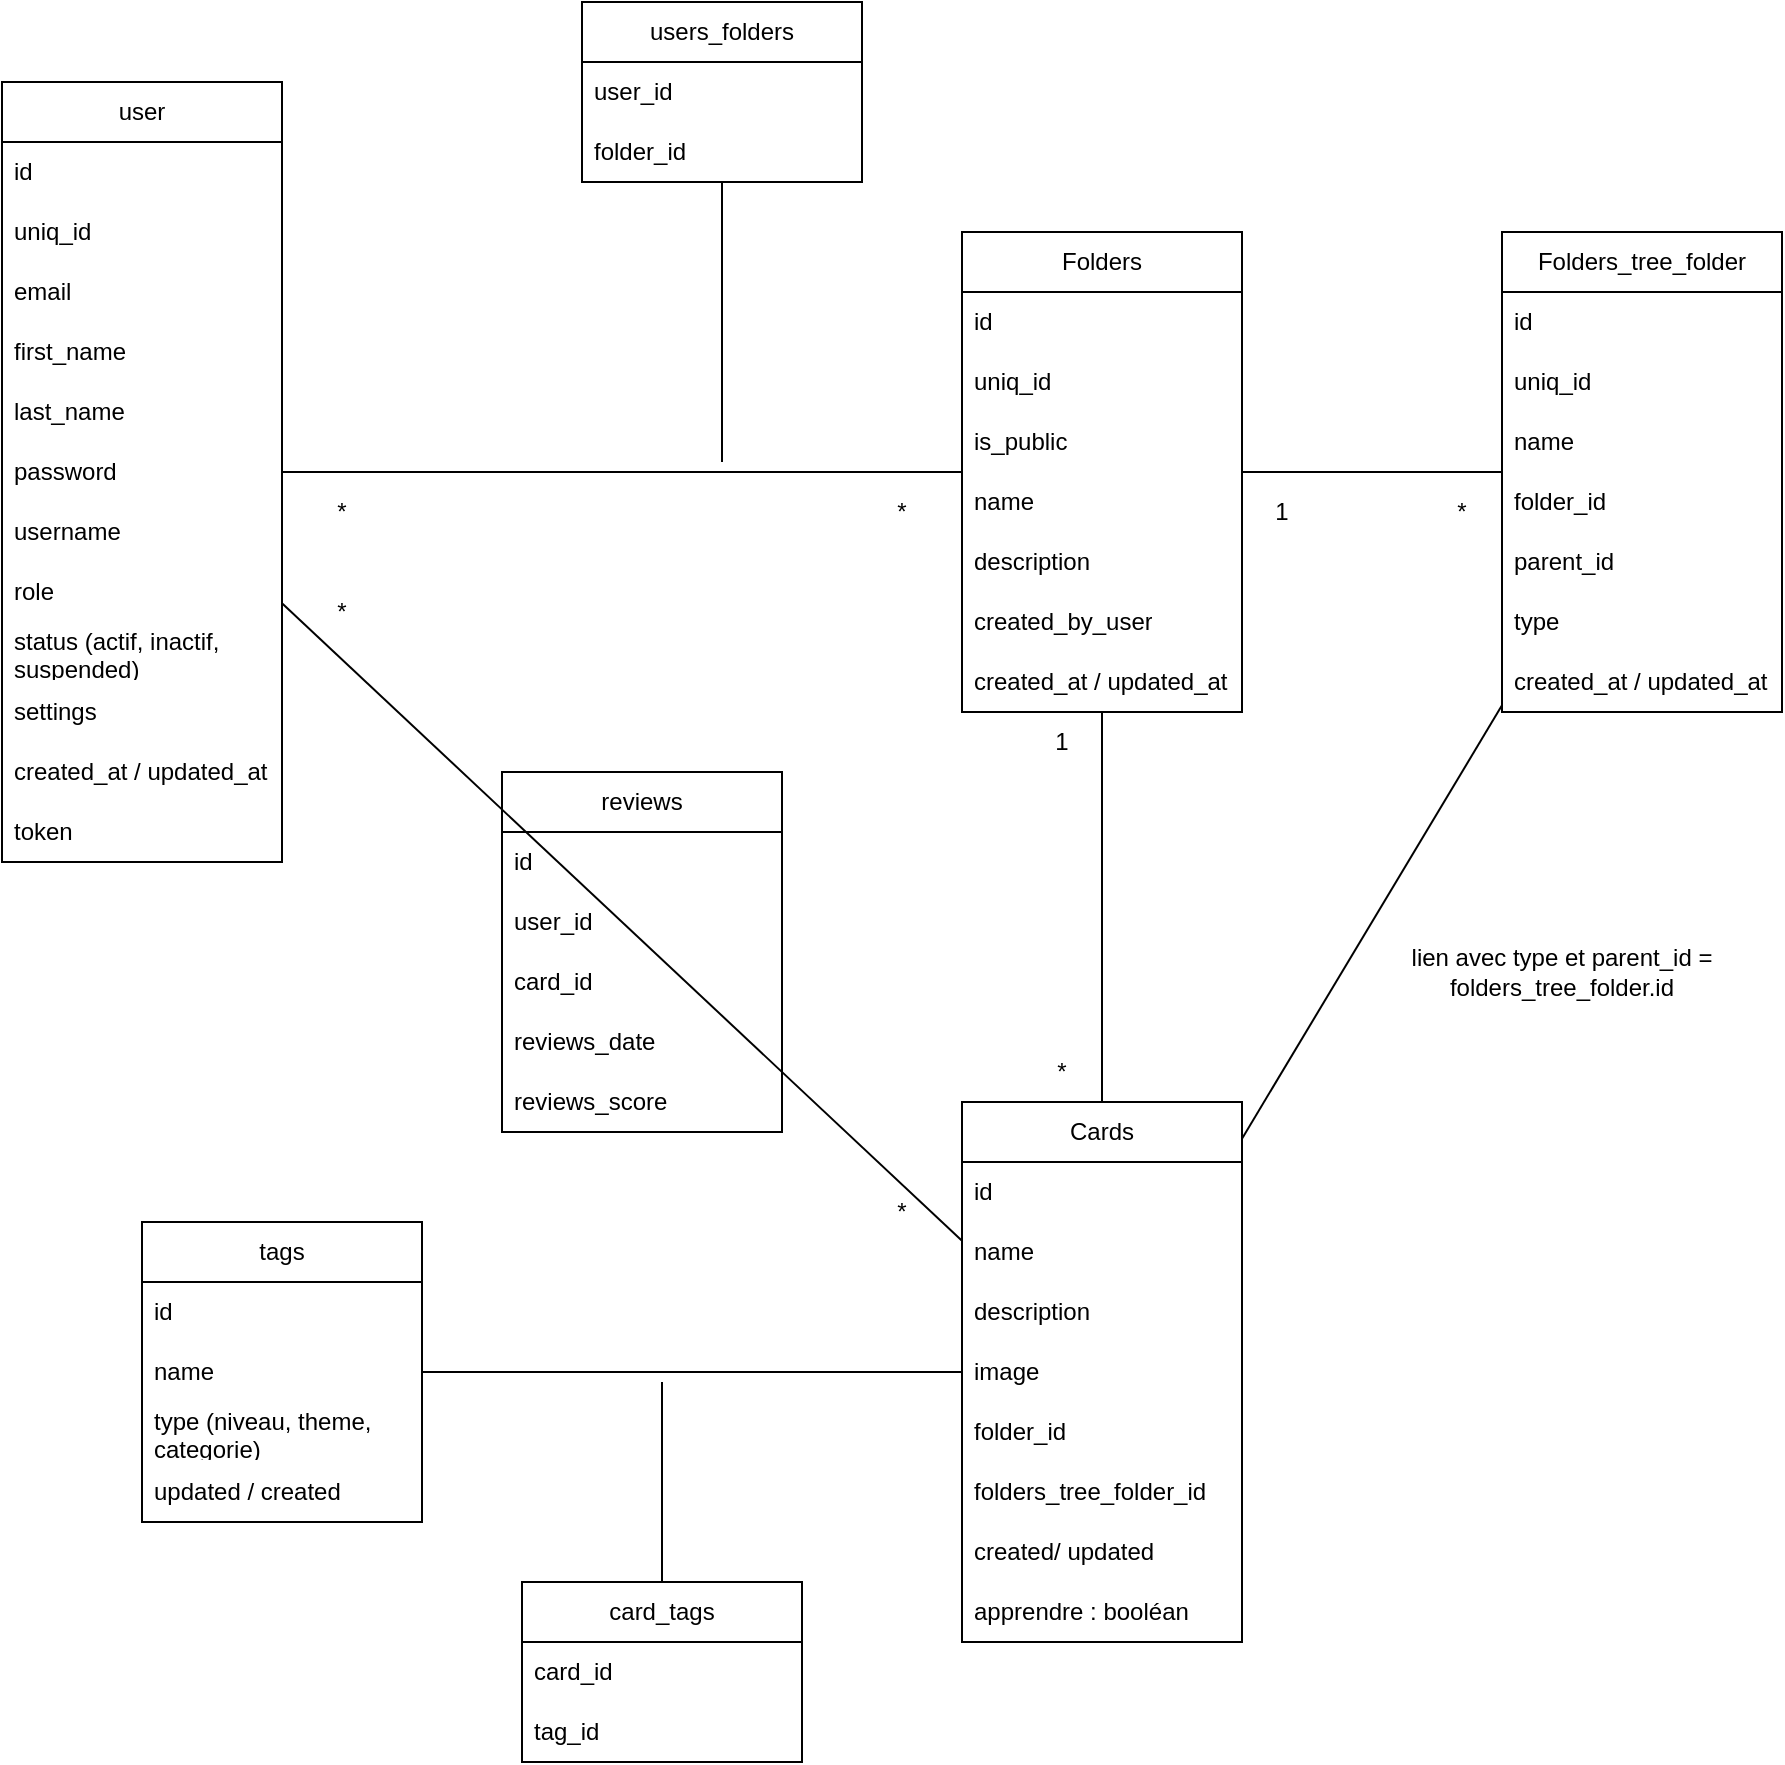 <mxfile version="24.4.9" type="github">
  <diagram name="Page-1" id="O5cp-iWvGMD85_8pqfXW">
    <mxGraphModel dx="1247" dy="1771" grid="1" gridSize="10" guides="1" tooltips="1" connect="1" arrows="1" fold="1" page="1" pageScale="1" pageWidth="850" pageHeight="1100" math="0" shadow="0">
      <root>
        <mxCell id="0" />
        <mxCell id="1" parent="0" />
        <mxCell id="MQX2fgqR-gd69yyjQIBZ-1" value="Cards" style="swimlane;fontStyle=0;childLayout=stackLayout;horizontal=1;startSize=30;horizontalStack=0;resizeParent=1;resizeParentMax=0;resizeLast=0;collapsible=1;marginBottom=0;whiteSpace=wrap;html=1;" parent="1" vertex="1">
          <mxGeometry x="720" y="420" width="140" height="270" as="geometry" />
        </mxCell>
        <mxCell id="MQX2fgqR-gd69yyjQIBZ-2" value="id" style="text;strokeColor=none;fillColor=none;align=left;verticalAlign=middle;spacingLeft=4;spacingRight=4;overflow=hidden;points=[[0,0.5],[1,0.5]];portConstraint=eastwest;rotatable=0;whiteSpace=wrap;html=1;" parent="MQX2fgqR-gd69yyjQIBZ-1" vertex="1">
          <mxGeometry y="30" width="140" height="30" as="geometry" />
        </mxCell>
        <mxCell id="MQX2fgqR-gd69yyjQIBZ-3" value="name" style="text;strokeColor=none;fillColor=none;align=left;verticalAlign=middle;spacingLeft=4;spacingRight=4;overflow=hidden;points=[[0,0.5],[1,0.5]];portConstraint=eastwest;rotatable=0;whiteSpace=wrap;html=1;" parent="MQX2fgqR-gd69yyjQIBZ-1" vertex="1">
          <mxGeometry y="60" width="140" height="30" as="geometry" />
        </mxCell>
        <mxCell id="MQX2fgqR-gd69yyjQIBZ-9" value="description" style="text;strokeColor=none;fillColor=none;align=left;verticalAlign=middle;spacingLeft=4;spacingRight=4;overflow=hidden;points=[[0,0.5],[1,0.5]];portConstraint=eastwest;rotatable=0;whiteSpace=wrap;html=1;" parent="MQX2fgqR-gd69yyjQIBZ-1" vertex="1">
          <mxGeometry y="90" width="140" height="30" as="geometry" />
        </mxCell>
        <mxCell id="MQX2fgqR-gd69yyjQIBZ-4" value="image" style="text;strokeColor=none;fillColor=none;align=left;verticalAlign=middle;spacingLeft=4;spacingRight=4;overflow=hidden;points=[[0,0.5],[1,0.5]];portConstraint=eastwest;rotatable=0;whiteSpace=wrap;html=1;" parent="MQX2fgqR-gd69yyjQIBZ-1" vertex="1">
          <mxGeometry y="120" width="140" height="30" as="geometry" />
        </mxCell>
        <mxCell id="vNxwJtx3IvfSbrrLiOxY-9" value="folder_id" style="text;strokeColor=none;fillColor=none;align=left;verticalAlign=middle;spacingLeft=4;spacingRight=4;overflow=hidden;points=[[0,0.5],[1,0.5]];portConstraint=eastwest;rotatable=0;whiteSpace=wrap;html=1;" parent="MQX2fgqR-gd69yyjQIBZ-1" vertex="1">
          <mxGeometry y="150" width="140" height="30" as="geometry" />
        </mxCell>
        <mxCell id="1uJLdiyHnS61rjW3pK6A-84" value="folders_tree_folder_id" style="text;strokeColor=none;fillColor=none;align=left;verticalAlign=middle;spacingLeft=4;spacingRight=4;overflow=hidden;points=[[0,0.5],[1,0.5]];portConstraint=eastwest;rotatable=0;whiteSpace=wrap;html=1;" vertex="1" parent="MQX2fgqR-gd69yyjQIBZ-1">
          <mxGeometry y="180" width="140" height="30" as="geometry" />
        </mxCell>
        <mxCell id="vNxwJtx3IvfSbrrLiOxY-1" value="created/ updated" style="text;strokeColor=none;fillColor=none;align=left;verticalAlign=middle;spacingLeft=4;spacingRight=4;overflow=hidden;points=[[0,0.5],[1,0.5]];portConstraint=eastwest;rotatable=0;whiteSpace=wrap;html=1;" parent="MQX2fgqR-gd69yyjQIBZ-1" vertex="1">
          <mxGeometry y="210" width="140" height="30" as="geometry" />
        </mxCell>
        <mxCell id="MQX2fgqR-gd69yyjQIBZ-10" value="apprendre : booléan" style="text;strokeColor=none;fillColor=none;align=left;verticalAlign=middle;spacingLeft=4;spacingRight=4;overflow=hidden;points=[[0,0.5],[1,0.5]];portConstraint=eastwest;rotatable=0;whiteSpace=wrap;html=1;" parent="MQX2fgqR-gd69yyjQIBZ-1" vertex="1">
          <mxGeometry y="240" width="140" height="30" as="geometry" />
        </mxCell>
        <mxCell id="MQX2fgqR-gd69yyjQIBZ-5" value="Folders" style="swimlane;fontStyle=0;childLayout=stackLayout;horizontal=1;startSize=30;horizontalStack=0;resizeParent=1;resizeParentMax=0;resizeLast=0;collapsible=1;marginBottom=0;whiteSpace=wrap;html=1;" parent="1" vertex="1">
          <mxGeometry x="720" y="-15" width="140" height="240" as="geometry" />
        </mxCell>
        <mxCell id="MQX2fgqR-gd69yyjQIBZ-6" value="id" style="text;strokeColor=none;fillColor=none;align=left;verticalAlign=middle;spacingLeft=4;spacingRight=4;overflow=hidden;points=[[0,0.5],[1,0.5]];portConstraint=eastwest;rotatable=0;whiteSpace=wrap;html=1;" parent="MQX2fgqR-gd69yyjQIBZ-5" vertex="1">
          <mxGeometry y="30" width="140" height="30" as="geometry" />
        </mxCell>
        <mxCell id="MQX2fgqR-gd69yyjQIBZ-7" value="uniq_id" style="text;strokeColor=none;fillColor=none;align=left;verticalAlign=middle;spacingLeft=4;spacingRight=4;overflow=hidden;points=[[0,0.5],[1,0.5]];portConstraint=eastwest;rotatable=0;whiteSpace=wrap;html=1;" parent="MQX2fgqR-gd69yyjQIBZ-5" vertex="1">
          <mxGeometry y="60" width="140" height="30" as="geometry" />
        </mxCell>
        <mxCell id="1uJLdiyHnS61rjW3pK6A-52" value="is_public" style="text;strokeColor=none;fillColor=none;align=left;verticalAlign=middle;spacingLeft=4;spacingRight=4;overflow=hidden;points=[[0,0.5],[1,0.5]];portConstraint=eastwest;rotatable=0;whiteSpace=wrap;html=1;" vertex="1" parent="MQX2fgqR-gd69yyjQIBZ-5">
          <mxGeometry y="90" width="140" height="30" as="geometry" />
        </mxCell>
        <mxCell id="1uJLdiyHnS61rjW3pK6A-13" value="name" style="text;strokeColor=none;fillColor=none;align=left;verticalAlign=middle;spacingLeft=4;spacingRight=4;overflow=hidden;points=[[0,0.5],[1,0.5]];portConstraint=eastwest;rotatable=0;whiteSpace=wrap;html=1;" vertex="1" parent="MQX2fgqR-gd69yyjQIBZ-5">
          <mxGeometry y="120" width="140" height="30" as="geometry" />
        </mxCell>
        <mxCell id="1uJLdiyHnS61rjW3pK6A-20" value="description" style="text;strokeColor=none;fillColor=none;align=left;verticalAlign=middle;spacingLeft=4;spacingRight=4;overflow=hidden;points=[[0,0.5],[1,0.5]];portConstraint=eastwest;rotatable=0;whiteSpace=wrap;html=1;" vertex="1" parent="MQX2fgqR-gd69yyjQIBZ-5">
          <mxGeometry y="150" width="140" height="30" as="geometry" />
        </mxCell>
        <mxCell id="1uJLdiyHnS61rjW3pK6A-11" value="created_by_user" style="text;strokeColor=none;fillColor=none;align=left;verticalAlign=middle;spacingLeft=4;spacingRight=4;overflow=hidden;points=[[0,0.5],[1,0.5]];portConstraint=eastwest;rotatable=0;whiteSpace=wrap;html=1;" vertex="1" parent="MQX2fgqR-gd69yyjQIBZ-5">
          <mxGeometry y="180" width="140" height="30" as="geometry" />
        </mxCell>
        <mxCell id="1uJLdiyHnS61rjW3pK6A-17" value="created_at / updated_at" style="text;strokeColor=none;fillColor=none;align=left;verticalAlign=middle;spacingLeft=4;spacingRight=4;overflow=hidden;points=[[0,0.5],[1,0.5]];portConstraint=eastwest;rotatable=0;whiteSpace=wrap;html=1;" vertex="1" parent="MQX2fgqR-gd69yyjQIBZ-5">
          <mxGeometry y="210" width="140" height="30" as="geometry" />
        </mxCell>
        <mxCell id="MQX2fgqR-gd69yyjQIBZ-11" value="" style="endArrow=none;html=1;rounded=0;" parent="1" source="MQX2fgqR-gd69yyjQIBZ-1" target="MQX2fgqR-gd69yyjQIBZ-5" edge="1">
          <mxGeometry width="50" height="50" relative="1" as="geometry">
            <mxPoint x="670" y="320" as="sourcePoint" />
            <mxPoint x="720" y="270" as="targetPoint" />
          </mxGeometry>
        </mxCell>
        <mxCell id="MQX2fgqR-gd69yyjQIBZ-15" value="user" style="swimlane;fontStyle=0;childLayout=stackLayout;horizontal=1;startSize=30;horizontalStack=0;resizeParent=1;resizeParentMax=0;resizeLast=0;collapsible=1;marginBottom=0;whiteSpace=wrap;html=1;" parent="1" vertex="1">
          <mxGeometry x="240" y="-90" width="140" height="390" as="geometry" />
        </mxCell>
        <mxCell id="1uJLdiyHnS61rjW3pK6A-9" value="id" style="text;strokeColor=none;fillColor=none;align=left;verticalAlign=middle;spacingLeft=4;spacingRight=4;overflow=hidden;points=[[0,0.5],[1,0.5]];portConstraint=eastwest;rotatable=0;whiteSpace=wrap;html=1;" vertex="1" parent="MQX2fgqR-gd69yyjQIBZ-15">
          <mxGeometry y="30" width="140" height="30" as="geometry" />
        </mxCell>
        <mxCell id="1uJLdiyHnS61rjW3pK6A-10" value="uniq_id" style="text;strokeColor=none;fillColor=none;align=left;verticalAlign=middle;spacingLeft=4;spacingRight=4;overflow=hidden;points=[[0,0.5],[1,0.5]];portConstraint=eastwest;rotatable=0;whiteSpace=wrap;html=1;" vertex="1" parent="MQX2fgqR-gd69yyjQIBZ-15">
          <mxGeometry y="60" width="140" height="30" as="geometry" />
        </mxCell>
        <mxCell id="MQX2fgqR-gd69yyjQIBZ-16" value="email" style="text;strokeColor=none;fillColor=none;align=left;verticalAlign=middle;spacingLeft=4;spacingRight=4;overflow=hidden;points=[[0,0.5],[1,0.5]];portConstraint=eastwest;rotatable=0;whiteSpace=wrap;html=1;" parent="MQX2fgqR-gd69yyjQIBZ-15" vertex="1">
          <mxGeometry y="90" width="140" height="30" as="geometry" />
        </mxCell>
        <mxCell id="1uJLdiyHnS61rjW3pK6A-18" value="first_name" style="text;strokeColor=none;fillColor=none;align=left;verticalAlign=middle;spacingLeft=4;spacingRight=4;overflow=hidden;points=[[0,0.5],[1,0.5]];portConstraint=eastwest;rotatable=0;whiteSpace=wrap;html=1;" vertex="1" parent="MQX2fgqR-gd69yyjQIBZ-15">
          <mxGeometry y="120" width="140" height="30" as="geometry" />
        </mxCell>
        <mxCell id="1uJLdiyHnS61rjW3pK6A-19" value="last_name" style="text;strokeColor=none;fillColor=none;align=left;verticalAlign=middle;spacingLeft=4;spacingRight=4;overflow=hidden;points=[[0,0.5],[1,0.5]];portConstraint=eastwest;rotatable=0;whiteSpace=wrap;html=1;" vertex="1" parent="MQX2fgqR-gd69yyjQIBZ-15">
          <mxGeometry y="150" width="140" height="30" as="geometry" />
        </mxCell>
        <mxCell id="MQX2fgqR-gd69yyjQIBZ-17" value="password" style="text;strokeColor=none;fillColor=none;align=left;verticalAlign=middle;spacingLeft=4;spacingRight=4;overflow=hidden;points=[[0,0.5],[1,0.5]];portConstraint=eastwest;rotatable=0;whiteSpace=wrap;html=1;" parent="MQX2fgqR-gd69yyjQIBZ-15" vertex="1">
          <mxGeometry y="180" width="140" height="30" as="geometry" />
        </mxCell>
        <mxCell id="MQX2fgqR-gd69yyjQIBZ-18" value="username" style="text;strokeColor=none;fillColor=none;align=left;verticalAlign=middle;spacingLeft=4;spacingRight=4;overflow=hidden;points=[[0,0.5],[1,0.5]];portConstraint=eastwest;rotatable=0;whiteSpace=wrap;html=1;" parent="MQX2fgqR-gd69yyjQIBZ-15" vertex="1">
          <mxGeometry y="210" width="140" height="30" as="geometry" />
        </mxCell>
        <mxCell id="MQX2fgqR-gd69yyjQIBZ-20" value="role" style="text;strokeColor=none;fillColor=none;align=left;verticalAlign=middle;spacingLeft=4;spacingRight=4;overflow=hidden;points=[[0,0.5],[1,0.5]];portConstraint=eastwest;rotatable=0;whiteSpace=wrap;html=1;" parent="MQX2fgqR-gd69yyjQIBZ-15" vertex="1">
          <mxGeometry y="240" width="140" height="30" as="geometry" />
        </mxCell>
        <mxCell id="1uJLdiyHnS61rjW3pK6A-12" value="status (actif, inactif, suspended)" style="text;strokeColor=none;fillColor=none;align=left;verticalAlign=middle;spacingLeft=4;spacingRight=4;overflow=hidden;points=[[0,0.5],[1,0.5]];portConstraint=eastwest;rotatable=0;whiteSpace=wrap;html=1;" vertex="1" parent="MQX2fgqR-gd69yyjQIBZ-15">
          <mxGeometry y="270" width="140" height="30" as="geometry" />
        </mxCell>
        <mxCell id="1uJLdiyHnS61rjW3pK6A-14" value="settings" style="text;strokeColor=none;fillColor=none;align=left;verticalAlign=middle;spacingLeft=4;spacingRight=4;overflow=hidden;points=[[0,0.5],[1,0.5]];portConstraint=eastwest;rotatable=0;whiteSpace=wrap;html=1;" vertex="1" parent="MQX2fgqR-gd69yyjQIBZ-15">
          <mxGeometry y="300" width="140" height="30" as="geometry" />
        </mxCell>
        <mxCell id="1uJLdiyHnS61rjW3pK6A-15" value="created_at / updated_at" style="text;strokeColor=none;fillColor=none;align=left;verticalAlign=middle;spacingLeft=4;spacingRight=4;overflow=hidden;points=[[0,0.5],[1,0.5]];portConstraint=eastwest;rotatable=0;whiteSpace=wrap;html=1;" vertex="1" parent="MQX2fgqR-gd69yyjQIBZ-15">
          <mxGeometry y="330" width="140" height="30" as="geometry" />
        </mxCell>
        <mxCell id="1uJLdiyHnS61rjW3pK6A-16" value="token" style="text;strokeColor=none;fillColor=none;align=left;verticalAlign=middle;spacingLeft=4;spacingRight=4;overflow=hidden;points=[[0,0.5],[1,0.5]];portConstraint=eastwest;rotatable=0;whiteSpace=wrap;html=1;" vertex="1" parent="MQX2fgqR-gd69yyjQIBZ-15">
          <mxGeometry y="360" width="140" height="30" as="geometry" />
        </mxCell>
        <mxCell id="vNxwJtx3IvfSbrrLiOxY-3" value="*" style="text;html=1;strokeColor=none;fillColor=none;align=center;verticalAlign=middle;whiteSpace=wrap;rounded=0;" parent="1" vertex="1">
          <mxGeometry x="380" y="110" width="60" height="30" as="geometry" />
        </mxCell>
        <mxCell id="vNxwJtx3IvfSbrrLiOxY-6" value="" style="endArrow=none;html=1;rounded=0;" parent="1" source="MQX2fgqR-gd69yyjQIBZ-15" target="MQX2fgqR-gd69yyjQIBZ-5" edge="1">
          <mxGeometry width="50" height="50" relative="1" as="geometry">
            <mxPoint x="540" y="292" as="sourcePoint" />
            <mxPoint x="750" y="283" as="targetPoint" />
          </mxGeometry>
        </mxCell>
        <mxCell id="1uJLdiyHnS61rjW3pK6A-21" value="reviews" style="swimlane;fontStyle=0;childLayout=stackLayout;horizontal=1;startSize=30;horizontalStack=0;resizeParent=1;resizeParentMax=0;resizeLast=0;collapsible=1;marginBottom=0;whiteSpace=wrap;html=1;" vertex="1" parent="1">
          <mxGeometry x="490" y="255" width="140" height="180" as="geometry" />
        </mxCell>
        <mxCell id="1uJLdiyHnS61rjW3pK6A-26" value="id" style="text;strokeColor=none;fillColor=none;align=left;verticalAlign=middle;spacingLeft=4;spacingRight=4;overflow=hidden;points=[[0,0.5],[1,0.5]];portConstraint=eastwest;rotatable=0;whiteSpace=wrap;html=1;" vertex="1" parent="1uJLdiyHnS61rjW3pK6A-21">
          <mxGeometry y="30" width="140" height="30" as="geometry" />
        </mxCell>
        <mxCell id="1uJLdiyHnS61rjW3pK6A-22" value="user_id" style="text;strokeColor=none;fillColor=none;align=left;verticalAlign=middle;spacingLeft=4;spacingRight=4;overflow=hidden;points=[[0,0.5],[1,0.5]];portConstraint=eastwest;rotatable=0;whiteSpace=wrap;html=1;" vertex="1" parent="1uJLdiyHnS61rjW3pK6A-21">
          <mxGeometry y="60" width="140" height="30" as="geometry" />
        </mxCell>
        <mxCell id="1uJLdiyHnS61rjW3pK6A-23" value="card_id" style="text;strokeColor=none;fillColor=none;align=left;verticalAlign=middle;spacingLeft=4;spacingRight=4;overflow=hidden;points=[[0,0.5],[1,0.5]];portConstraint=eastwest;rotatable=0;whiteSpace=wrap;html=1;" vertex="1" parent="1uJLdiyHnS61rjW3pK6A-21">
          <mxGeometry y="90" width="140" height="30" as="geometry" />
        </mxCell>
        <mxCell id="1uJLdiyHnS61rjW3pK6A-24" value="reviews_date" style="text;strokeColor=none;fillColor=none;align=left;verticalAlign=middle;spacingLeft=4;spacingRight=4;overflow=hidden;points=[[0,0.5],[1,0.5]];portConstraint=eastwest;rotatable=0;whiteSpace=wrap;html=1;" vertex="1" parent="1uJLdiyHnS61rjW3pK6A-21">
          <mxGeometry y="120" width="140" height="30" as="geometry" />
        </mxCell>
        <mxCell id="1uJLdiyHnS61rjW3pK6A-25" value="reviews_score" style="text;strokeColor=none;fillColor=none;align=left;verticalAlign=middle;spacingLeft=4;spacingRight=4;overflow=hidden;points=[[0,0.5],[1,0.5]];portConstraint=eastwest;rotatable=0;whiteSpace=wrap;html=1;" vertex="1" parent="1uJLdiyHnS61rjW3pK6A-21">
          <mxGeometry y="150" width="140" height="30" as="geometry" />
        </mxCell>
        <mxCell id="1uJLdiyHnS61rjW3pK6A-30" value="tags" style="swimlane;fontStyle=0;childLayout=stackLayout;horizontal=1;startSize=30;horizontalStack=0;resizeParent=1;resizeParentMax=0;resizeLast=0;collapsible=1;marginBottom=0;whiteSpace=wrap;html=1;" vertex="1" parent="1">
          <mxGeometry x="310" y="480" width="140" height="150" as="geometry" />
        </mxCell>
        <mxCell id="1uJLdiyHnS61rjW3pK6A-31" value="id" style="text;strokeColor=none;fillColor=none;align=left;verticalAlign=middle;spacingLeft=4;spacingRight=4;overflow=hidden;points=[[0,0.5],[1,0.5]];portConstraint=eastwest;rotatable=0;whiteSpace=wrap;html=1;" vertex="1" parent="1uJLdiyHnS61rjW3pK6A-30">
          <mxGeometry y="30" width="140" height="30" as="geometry" />
        </mxCell>
        <mxCell id="1uJLdiyHnS61rjW3pK6A-32" value="name" style="text;strokeColor=none;fillColor=none;align=left;verticalAlign=middle;spacingLeft=4;spacingRight=4;overflow=hidden;points=[[0,0.5],[1,0.5]];portConstraint=eastwest;rotatable=0;whiteSpace=wrap;html=1;" vertex="1" parent="1uJLdiyHnS61rjW3pK6A-30">
          <mxGeometry y="60" width="140" height="30" as="geometry" />
        </mxCell>
        <mxCell id="1uJLdiyHnS61rjW3pK6A-40" value="type (niveau, theme, categorie)" style="text;strokeColor=none;fillColor=none;align=left;verticalAlign=middle;spacingLeft=4;spacingRight=4;overflow=hidden;points=[[0,0.5],[1,0.5]];portConstraint=eastwest;rotatable=0;whiteSpace=wrap;html=1;" vertex="1" parent="1uJLdiyHnS61rjW3pK6A-30">
          <mxGeometry y="90" width="140" height="30" as="geometry" />
        </mxCell>
        <mxCell id="1uJLdiyHnS61rjW3pK6A-35" value="updated / created" style="text;strokeColor=none;fillColor=none;align=left;verticalAlign=middle;spacingLeft=4;spacingRight=4;overflow=hidden;points=[[0,0.5],[1,0.5]];portConstraint=eastwest;rotatable=0;whiteSpace=wrap;html=1;" vertex="1" parent="1uJLdiyHnS61rjW3pK6A-30">
          <mxGeometry y="120" width="140" height="30" as="geometry" />
        </mxCell>
        <mxCell id="1uJLdiyHnS61rjW3pK6A-36" value="card_tags" style="swimlane;fontStyle=0;childLayout=stackLayout;horizontal=1;startSize=30;horizontalStack=0;resizeParent=1;resizeParentMax=0;resizeLast=0;collapsible=1;marginBottom=0;whiteSpace=wrap;html=1;" vertex="1" parent="1">
          <mxGeometry x="500" y="660" width="140" height="90" as="geometry" />
        </mxCell>
        <mxCell id="1uJLdiyHnS61rjW3pK6A-37" value="card_id" style="text;strokeColor=none;fillColor=none;align=left;verticalAlign=middle;spacingLeft=4;spacingRight=4;overflow=hidden;points=[[0,0.5],[1,0.5]];portConstraint=eastwest;rotatable=0;whiteSpace=wrap;html=1;" vertex="1" parent="1uJLdiyHnS61rjW3pK6A-36">
          <mxGeometry y="30" width="140" height="30" as="geometry" />
        </mxCell>
        <mxCell id="1uJLdiyHnS61rjW3pK6A-38" value="tag_id" style="text;strokeColor=none;fillColor=none;align=left;verticalAlign=middle;spacingLeft=4;spacingRight=4;overflow=hidden;points=[[0,0.5],[1,0.5]];portConstraint=eastwest;rotatable=0;whiteSpace=wrap;html=1;" vertex="1" parent="1uJLdiyHnS61rjW3pK6A-36">
          <mxGeometry y="60" width="140" height="30" as="geometry" />
        </mxCell>
        <mxCell id="1uJLdiyHnS61rjW3pK6A-41" value="Folders_tree_folder" style="swimlane;fontStyle=0;childLayout=stackLayout;horizontal=1;startSize=30;horizontalStack=0;resizeParent=1;resizeParentMax=0;resizeLast=0;collapsible=1;marginBottom=0;whiteSpace=wrap;html=1;" vertex="1" parent="1">
          <mxGeometry x="990" y="-15" width="140" height="240" as="geometry" />
        </mxCell>
        <mxCell id="1uJLdiyHnS61rjW3pK6A-42" value="id" style="text;strokeColor=none;fillColor=none;align=left;verticalAlign=middle;spacingLeft=4;spacingRight=4;overflow=hidden;points=[[0,0.5],[1,0.5]];portConstraint=eastwest;rotatable=0;whiteSpace=wrap;html=1;" vertex="1" parent="1uJLdiyHnS61rjW3pK6A-41">
          <mxGeometry y="30" width="140" height="30" as="geometry" />
        </mxCell>
        <mxCell id="1uJLdiyHnS61rjW3pK6A-43" value="uniq_id" style="text;strokeColor=none;fillColor=none;align=left;verticalAlign=middle;spacingLeft=4;spacingRight=4;overflow=hidden;points=[[0,0.5],[1,0.5]];portConstraint=eastwest;rotatable=0;whiteSpace=wrap;html=1;" vertex="1" parent="1uJLdiyHnS61rjW3pK6A-41">
          <mxGeometry y="60" width="140" height="30" as="geometry" />
        </mxCell>
        <mxCell id="1uJLdiyHnS61rjW3pK6A-44" value="name" style="text;strokeColor=none;fillColor=none;align=left;verticalAlign=middle;spacingLeft=4;spacingRight=4;overflow=hidden;points=[[0,0.5],[1,0.5]];portConstraint=eastwest;rotatable=0;whiteSpace=wrap;html=1;" vertex="1" parent="1uJLdiyHnS61rjW3pK6A-41">
          <mxGeometry y="90" width="140" height="30" as="geometry" />
        </mxCell>
        <mxCell id="1uJLdiyHnS61rjW3pK6A-45" value="folder_id" style="text;strokeColor=none;fillColor=none;align=left;verticalAlign=middle;spacingLeft=4;spacingRight=4;overflow=hidden;points=[[0,0.5],[1,0.5]];portConstraint=eastwest;rotatable=0;whiteSpace=wrap;html=1;" vertex="1" parent="1uJLdiyHnS61rjW3pK6A-41">
          <mxGeometry y="120" width="140" height="30" as="geometry" />
        </mxCell>
        <mxCell id="1uJLdiyHnS61rjW3pK6A-49" value="parent_id" style="text;strokeColor=none;fillColor=none;align=left;verticalAlign=middle;spacingLeft=4;spacingRight=4;overflow=hidden;points=[[0,0.5],[1,0.5]];portConstraint=eastwest;rotatable=0;whiteSpace=wrap;html=1;" vertex="1" parent="1uJLdiyHnS61rjW3pK6A-41">
          <mxGeometry y="150" width="140" height="30" as="geometry" />
        </mxCell>
        <mxCell id="1uJLdiyHnS61rjW3pK6A-46" value="type" style="text;strokeColor=none;fillColor=none;align=left;verticalAlign=middle;spacingLeft=4;spacingRight=4;overflow=hidden;points=[[0,0.5],[1,0.5]];portConstraint=eastwest;rotatable=0;whiteSpace=wrap;html=1;" vertex="1" parent="1uJLdiyHnS61rjW3pK6A-41">
          <mxGeometry y="180" width="140" height="30" as="geometry" />
        </mxCell>
        <mxCell id="1uJLdiyHnS61rjW3pK6A-47" value="created_at / updated_at" style="text;strokeColor=none;fillColor=none;align=left;verticalAlign=middle;spacingLeft=4;spacingRight=4;overflow=hidden;points=[[0,0.5],[1,0.5]];portConstraint=eastwest;rotatable=0;whiteSpace=wrap;html=1;" vertex="1" parent="1uJLdiyHnS61rjW3pK6A-41">
          <mxGeometry y="210" width="140" height="30" as="geometry" />
        </mxCell>
        <mxCell id="1uJLdiyHnS61rjW3pK6A-53" value="users_folders" style="swimlane;fontStyle=0;childLayout=stackLayout;horizontal=1;startSize=30;horizontalStack=0;resizeParent=1;resizeParentMax=0;resizeLast=0;collapsible=1;marginBottom=0;whiteSpace=wrap;html=1;" vertex="1" parent="1">
          <mxGeometry x="530" y="-130" width="140" height="90" as="geometry" />
        </mxCell>
        <mxCell id="1uJLdiyHnS61rjW3pK6A-54" value="user_id" style="text;strokeColor=none;fillColor=none;align=left;verticalAlign=middle;spacingLeft=4;spacingRight=4;overflow=hidden;points=[[0,0.5],[1,0.5]];portConstraint=eastwest;rotatable=0;whiteSpace=wrap;html=1;" vertex="1" parent="1uJLdiyHnS61rjW3pK6A-53">
          <mxGeometry y="30" width="140" height="30" as="geometry" />
        </mxCell>
        <mxCell id="1uJLdiyHnS61rjW3pK6A-55" value="folder_id" style="text;strokeColor=none;fillColor=none;align=left;verticalAlign=middle;spacingLeft=4;spacingRight=4;overflow=hidden;points=[[0,0.5],[1,0.5]];portConstraint=eastwest;rotatable=0;whiteSpace=wrap;html=1;" vertex="1" parent="1uJLdiyHnS61rjW3pK6A-53">
          <mxGeometry y="60" width="140" height="30" as="geometry" />
        </mxCell>
        <mxCell id="1uJLdiyHnS61rjW3pK6A-66" value="" style="endArrow=none;html=1;rounded=0;" edge="1" parent="1" target="1uJLdiyHnS61rjW3pK6A-53">
          <mxGeometry width="50" height="50" relative="1" as="geometry">
            <mxPoint x="600" y="100" as="sourcePoint" />
            <mxPoint x="670" y="190" as="targetPoint" />
          </mxGeometry>
        </mxCell>
        <mxCell id="1uJLdiyHnS61rjW3pK6A-67" value="" style="endArrow=none;html=1;rounded=0;" edge="1" parent="1" source="1uJLdiyHnS61rjW3pK6A-30" target="MQX2fgqR-gd69yyjQIBZ-1">
          <mxGeometry width="50" height="50" relative="1" as="geometry">
            <mxPoint x="470" y="340" as="sourcePoint" />
            <mxPoint x="520" y="290" as="targetPoint" />
          </mxGeometry>
        </mxCell>
        <mxCell id="1uJLdiyHnS61rjW3pK6A-69" value="" style="endArrow=none;html=1;rounded=0;" edge="1" parent="1" target="1uJLdiyHnS61rjW3pK6A-36">
          <mxGeometry width="50" height="50" relative="1" as="geometry">
            <mxPoint x="570" y="560" as="sourcePoint" />
            <mxPoint x="520" y="290" as="targetPoint" />
          </mxGeometry>
        </mxCell>
        <mxCell id="1uJLdiyHnS61rjW3pK6A-70" value="*" style="text;html=1;strokeColor=none;fillColor=none;align=center;verticalAlign=middle;whiteSpace=wrap;rounded=0;" vertex="1" parent="1">
          <mxGeometry x="660" y="110" width="60" height="30" as="geometry" />
        </mxCell>
        <mxCell id="1uJLdiyHnS61rjW3pK6A-71" value="" style="endArrow=none;html=1;rounded=0;" edge="1" parent="1" source="MQX2fgqR-gd69yyjQIBZ-5" target="1uJLdiyHnS61rjW3pK6A-41">
          <mxGeometry width="50" height="50" relative="1" as="geometry">
            <mxPoint x="490" y="170" as="sourcePoint" />
            <mxPoint x="540" y="120" as="targetPoint" />
          </mxGeometry>
        </mxCell>
        <mxCell id="1uJLdiyHnS61rjW3pK6A-73" value="*" style="text;html=1;strokeColor=none;fillColor=none;align=center;verticalAlign=middle;whiteSpace=wrap;rounded=0;" vertex="1" parent="1">
          <mxGeometry x="950" y="110" width="40" height="30" as="geometry" />
        </mxCell>
        <mxCell id="1uJLdiyHnS61rjW3pK6A-74" value="1" style="text;html=1;strokeColor=none;fillColor=none;align=center;verticalAlign=middle;whiteSpace=wrap;rounded=0;" vertex="1" parent="1">
          <mxGeometry x="860" y="110" width="40" height="30" as="geometry" />
        </mxCell>
        <mxCell id="1uJLdiyHnS61rjW3pK6A-76" value="1" style="text;html=1;strokeColor=none;fillColor=none;align=center;verticalAlign=middle;whiteSpace=wrap;rounded=0;" vertex="1" parent="1">
          <mxGeometry x="750" y="225" width="40" height="30" as="geometry" />
        </mxCell>
        <mxCell id="1uJLdiyHnS61rjW3pK6A-77" value="*" style="text;html=1;strokeColor=none;fillColor=none;align=center;verticalAlign=middle;whiteSpace=wrap;rounded=0;" vertex="1" parent="1">
          <mxGeometry x="750" y="390" width="40" height="30" as="geometry" />
        </mxCell>
        <mxCell id="1uJLdiyHnS61rjW3pK6A-78" value="" style="endArrow=none;html=1;rounded=0;" edge="1" parent="1" source="MQX2fgqR-gd69yyjQIBZ-15" target="MQX2fgqR-gd69yyjQIBZ-1">
          <mxGeometry width="50" height="50" relative="1" as="geometry">
            <mxPoint x="610" y="370" as="sourcePoint" />
            <mxPoint x="660" y="320" as="targetPoint" />
          </mxGeometry>
        </mxCell>
        <mxCell id="1uJLdiyHnS61rjW3pK6A-79" value="*" style="text;html=1;strokeColor=none;fillColor=none;align=center;verticalAlign=middle;whiteSpace=wrap;rounded=0;" vertex="1" parent="1">
          <mxGeometry x="380" y="160" width="60" height="30" as="geometry" />
        </mxCell>
        <mxCell id="1uJLdiyHnS61rjW3pK6A-80" value="*" style="text;html=1;strokeColor=none;fillColor=none;align=center;verticalAlign=middle;whiteSpace=wrap;rounded=0;" vertex="1" parent="1">
          <mxGeometry x="660" y="460" width="60" height="30" as="geometry" />
        </mxCell>
        <mxCell id="1uJLdiyHnS61rjW3pK6A-81" value="" style="endArrow=none;html=1;rounded=0;" edge="1" parent="1" source="MQX2fgqR-gd69yyjQIBZ-1" target="1uJLdiyHnS61rjW3pK6A-41">
          <mxGeometry width="50" height="50" relative="1" as="geometry">
            <mxPoint x="520" y="320" as="sourcePoint" />
            <mxPoint x="570" y="270" as="targetPoint" />
          </mxGeometry>
        </mxCell>
        <mxCell id="1uJLdiyHnS61rjW3pK6A-82" value="lien avec type et parent_id = folders_tree_folder.id" style="text;html=1;align=center;verticalAlign=middle;whiteSpace=wrap;rounded=0;" vertex="1" parent="1">
          <mxGeometry x="920" y="340" width="200" height="30" as="geometry" />
        </mxCell>
      </root>
    </mxGraphModel>
  </diagram>
</mxfile>
